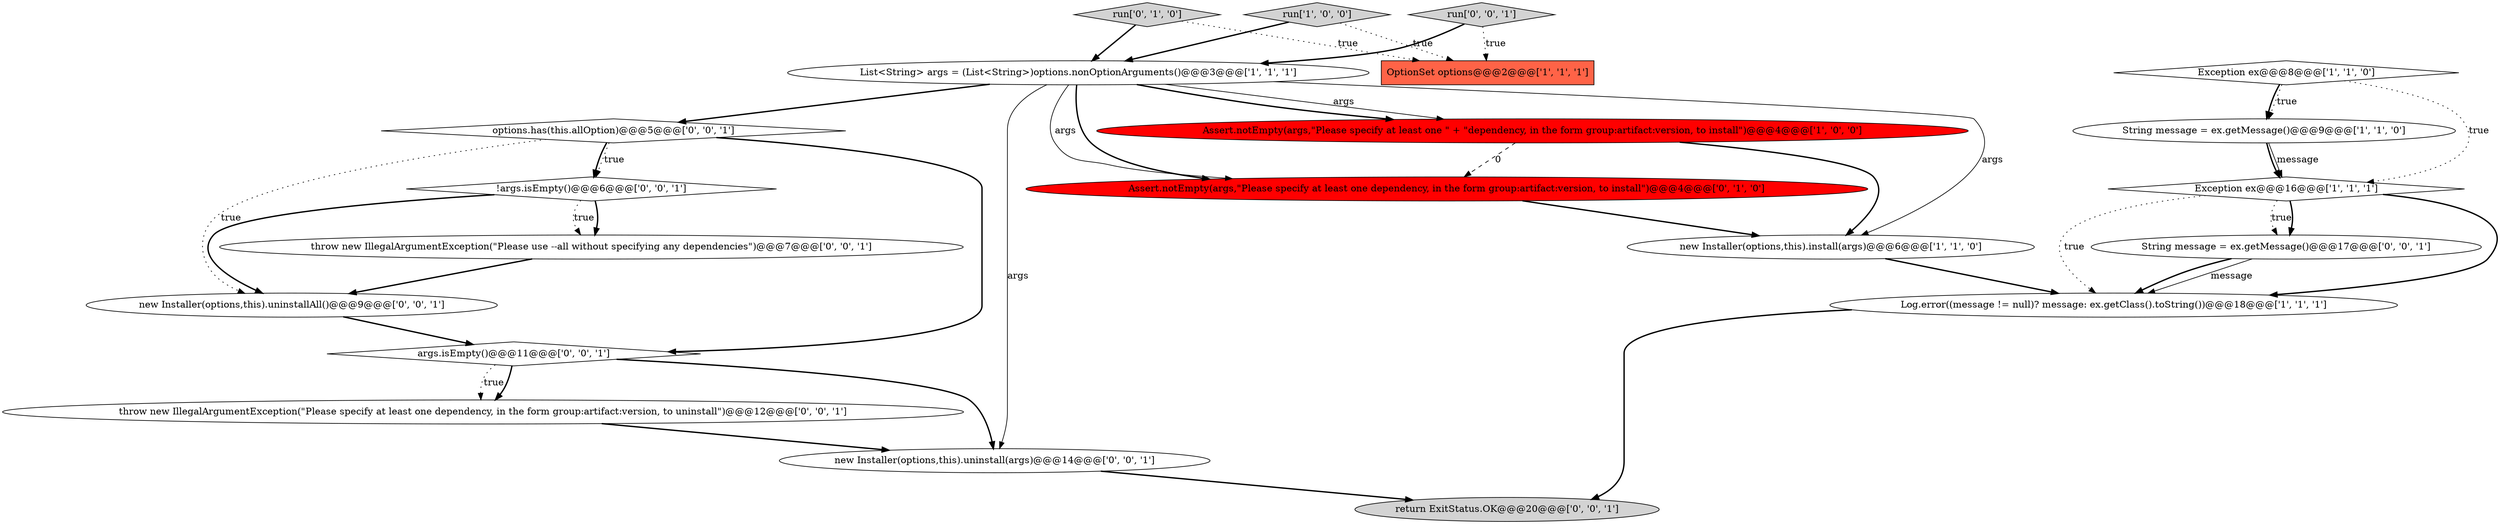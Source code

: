digraph {
9 [style = filled, label = "Assert.notEmpty(args,\"Please specify at least one dependency, in the form group:artifact:version, to install\")@@@4@@@['0', '1', '0']", fillcolor = red, shape = ellipse image = "AAA1AAABBB2BBB"];
18 [style = filled, label = "String message = ex.getMessage()@@@17@@@['0', '0', '1']", fillcolor = white, shape = ellipse image = "AAA0AAABBB3BBB"];
13 [style = filled, label = "return ExitStatus.OK@@@20@@@['0', '0', '1']", fillcolor = lightgray, shape = ellipse image = "AAA0AAABBB3BBB"];
15 [style = filled, label = "new Installer(options,this).uninstallAll()@@@9@@@['0', '0', '1']", fillcolor = white, shape = ellipse image = "AAA0AAABBB3BBB"];
14 [style = filled, label = "!args.isEmpty()@@@6@@@['0', '0', '1']", fillcolor = white, shape = diamond image = "AAA0AAABBB3BBB"];
1 [style = filled, label = "List<String> args = (List<String>)options.nonOptionArguments()@@@3@@@['1', '1', '1']", fillcolor = white, shape = ellipse image = "AAA0AAABBB1BBB"];
0 [style = filled, label = "run['1', '0', '0']", fillcolor = lightgray, shape = diamond image = "AAA0AAABBB1BBB"];
12 [style = filled, label = "args.isEmpty()@@@11@@@['0', '0', '1']", fillcolor = white, shape = diamond image = "AAA0AAABBB3BBB"];
7 [style = filled, label = "Log.error((message != null)? message: ex.getClass().toString())@@@18@@@['1', '1', '1']", fillcolor = white, shape = ellipse image = "AAA0AAABBB1BBB"];
6 [style = filled, label = "new Installer(options,this).install(args)@@@6@@@['1', '1', '0']", fillcolor = white, shape = ellipse image = "AAA0AAABBB1BBB"];
2 [style = filled, label = "Assert.notEmpty(args,\"Please specify at least one \" + \"dependency, in the form group:artifact:version, to install\")@@@4@@@['1', '0', '0']", fillcolor = red, shape = ellipse image = "AAA1AAABBB1BBB"];
16 [style = filled, label = "throw new IllegalArgumentException(\"Please use --all without specifying any dependencies\")@@@7@@@['0', '0', '1']", fillcolor = white, shape = ellipse image = "AAA0AAABBB3BBB"];
5 [style = filled, label = "Exception ex@@@16@@@['1', '1', '1']", fillcolor = white, shape = diamond image = "AAA0AAABBB1BBB"];
8 [style = filled, label = "String message = ex.getMessage()@@@9@@@['1', '1', '0']", fillcolor = white, shape = ellipse image = "AAA0AAABBB1BBB"];
19 [style = filled, label = "throw new IllegalArgumentException(\"Please specify at least one dependency, in the form group:artifact:version, to uninstall\")@@@12@@@['0', '0', '1']", fillcolor = white, shape = ellipse image = "AAA0AAABBB3BBB"];
10 [style = filled, label = "run['0', '1', '0']", fillcolor = lightgray, shape = diamond image = "AAA0AAABBB2BBB"];
3 [style = filled, label = "OptionSet options@@@2@@@['1', '1', '1']", fillcolor = tomato, shape = box image = "AAA0AAABBB1BBB"];
11 [style = filled, label = "new Installer(options,this).uninstall(args)@@@14@@@['0', '0', '1']", fillcolor = white, shape = ellipse image = "AAA0AAABBB3BBB"];
17 [style = filled, label = "options.has(this.allOption)@@@5@@@['0', '0', '1']", fillcolor = white, shape = diamond image = "AAA0AAABBB3BBB"];
20 [style = filled, label = "run['0', '0', '1']", fillcolor = lightgray, shape = diamond image = "AAA0AAABBB3BBB"];
4 [style = filled, label = "Exception ex@@@8@@@['1', '1', '0']", fillcolor = white, shape = diamond image = "AAA0AAABBB1BBB"];
7->13 [style = bold, label=""];
14->16 [style = bold, label=""];
16->15 [style = bold, label=""];
4->5 [style = dotted, label="true"];
5->18 [style = dotted, label="true"];
2->6 [style = bold, label=""];
12->11 [style = bold, label=""];
4->8 [style = dotted, label="true"];
10->3 [style = dotted, label="true"];
17->14 [style = dotted, label="true"];
19->11 [style = bold, label=""];
5->18 [style = bold, label=""];
1->6 [style = solid, label="args"];
1->11 [style = solid, label="args"];
20->1 [style = bold, label=""];
1->9 [style = bold, label=""];
9->6 [style = bold, label=""];
1->17 [style = bold, label=""];
14->16 [style = dotted, label="true"];
17->12 [style = bold, label=""];
17->15 [style = dotted, label="true"];
8->5 [style = bold, label=""];
12->19 [style = dotted, label="true"];
17->14 [style = bold, label=""];
1->2 [style = solid, label="args"];
5->7 [style = dotted, label="true"];
0->1 [style = bold, label=""];
2->9 [style = dashed, label="0"];
11->13 [style = bold, label=""];
1->9 [style = solid, label="args"];
8->5 [style = solid, label="message"];
18->7 [style = solid, label="message"];
20->3 [style = dotted, label="true"];
4->8 [style = bold, label=""];
5->7 [style = bold, label=""];
14->15 [style = bold, label=""];
1->2 [style = bold, label=""];
15->12 [style = bold, label=""];
0->3 [style = dotted, label="true"];
6->7 [style = bold, label=""];
12->19 [style = bold, label=""];
10->1 [style = bold, label=""];
18->7 [style = bold, label=""];
}
